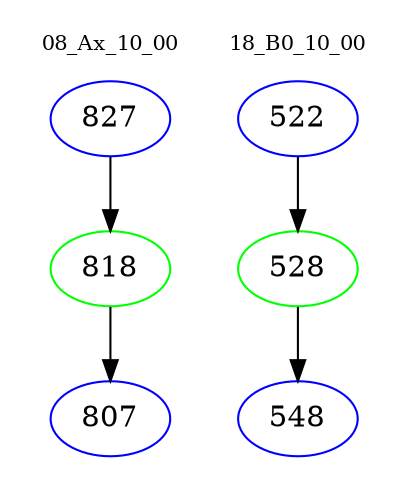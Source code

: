 digraph{
subgraph cluster_0 {
color = white
label = "08_Ax_10_00";
fontsize=10;
T0_827 [label="827", color="blue"]
T0_827 -> T0_818 [color="black"]
T0_818 [label="818", color="green"]
T0_818 -> T0_807 [color="black"]
T0_807 [label="807", color="blue"]
}
subgraph cluster_1 {
color = white
label = "18_B0_10_00";
fontsize=10;
T1_522 [label="522", color="blue"]
T1_522 -> T1_528 [color="black"]
T1_528 [label="528", color="green"]
T1_528 -> T1_548 [color="black"]
T1_548 [label="548", color="blue"]
}
}

